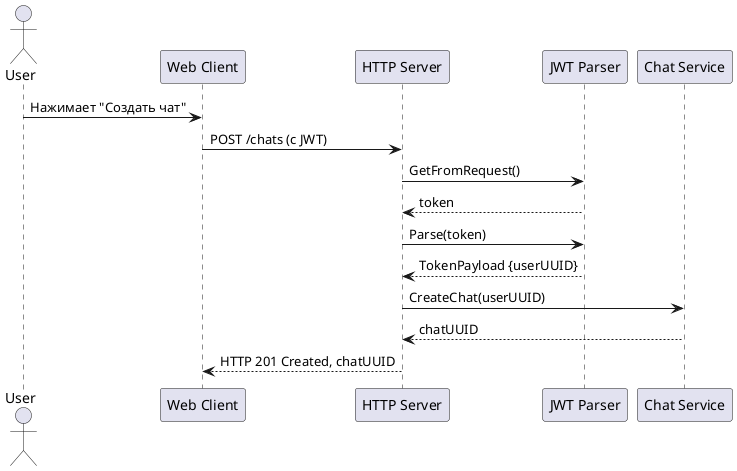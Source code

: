 @startuml
actor User
participant "Web Client" as Client
participant "HTTP Server" as Server
participant "JWT Parser" as JWT
participant "Chat Service" as ChatSvc

User -> Client : Нажимает "Создать чат"
Client -> Server : POST /chats (с JWT)
Server -> JWT : GetFromRequest()
JWT --> Server : token
Server -> JWT : Parse(token)
JWT --> Server : TokenPayload {userUUID}

Server -> ChatSvc : CreateChat(userUUID)
ChatSvc --> Server : chatUUID

Server --> Client : HTTP 201 Created, chatUUID
@enduml